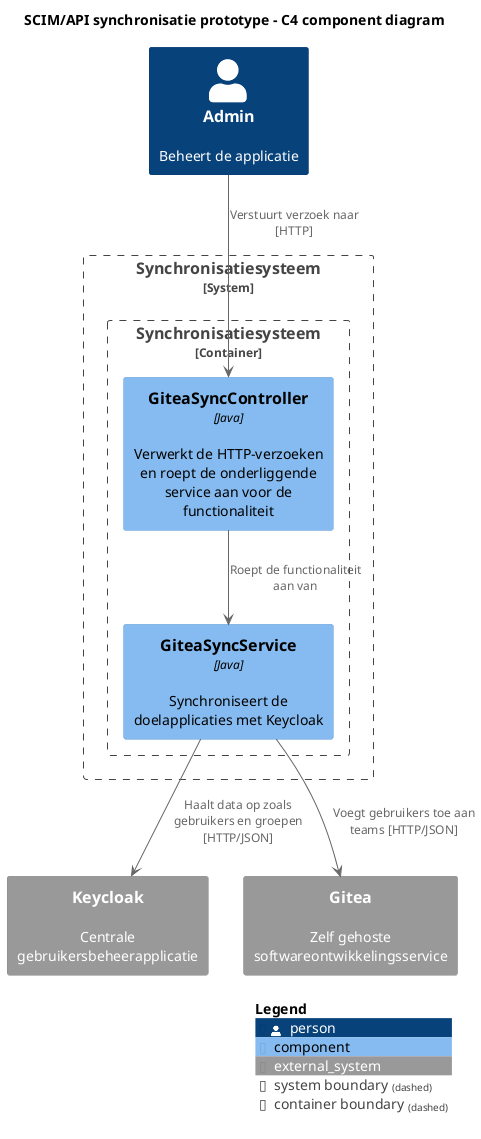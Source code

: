 @startuml SCIM/API synchronisatie prototype - C4 component diagram
!include <C4/C4_Component>

title SCIM/API synchronisatie prototype - C4 component diagram

Person(admin, "Admin", "Beheert de applicatie")

System_Boundary(sync_system, "Synchronisatiesysteem") {
    Container_Boundary(sync_system_container, "Synchronisatiesysteem") {
        Component(gitea_sync_controller, "GiteaSyncController", "Java", "Verwerkt de HTTP-verzoeken en roept de onderliggende service aan voor de functionaliteit")
        Component(gitea_sync_service, "GiteaSyncService", "Java", "Synchroniseert de doelapplicaties met Keycloak")
    }
}

System_Ext(keycloak, "Keycloak", "Centrale gebruikersbeheerapplicatie")
System_Ext(gitea, "Gitea", "Zelf gehoste softwareontwikkelingsservice")

admin --> gitea_sync_controller : "Verstuurt verzoek naar [HTTP]"

gitea_sync_controller --> gitea_sync_service : "Roept de functionaliteit aan van"

gitea_sync_service --> keycloak : "Haalt data op zoals gebruikers en groepen [HTTP/JSON]"
gitea_sync_service --> gitea : "Voegt gebruikers toe aan teams [HTTP/JSON]"

SHOW_LEGEND(true)
@enduml

